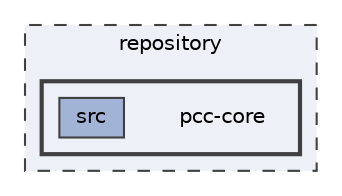 digraph "repository/pcc-core"
{
 // LATEX_PDF_SIZE
  bgcolor="transparent";
  edge [fontname=Helvetica,fontsize=10,labelfontname=Helvetica,labelfontsize=10];
  node [fontname=Helvetica,fontsize=10,shape=box,height=0.2,width=0.4];
  compound=true
  subgraph clusterdir_b67a65b3e0ec834719b9c39fd2c3a507 {
    graph [ bgcolor="#edf0f7", pencolor="grey25", label="repository", fontname=Helvetica,fontsize=10 style="filled,dashed", URL="dir_b67a65b3e0ec834719b9c39fd2c3a507.html",tooltip=""]
  subgraph clusterdir_ac4b4db4c762691bf4cf8a8c695c6fa9 {
    graph [ bgcolor="#edf0f7", pencolor="grey25", label="", fontname=Helvetica,fontsize=10 style="filled,bold", URL="dir_ac4b4db4c762691bf4cf8a8c695c6fa9.html",tooltip=""]
    dir_ac4b4db4c762691bf4cf8a8c695c6fa9 [shape=plaintext, label="pcc-core"];
  dir_ad954a161fe0024345ba248caabb0328 [label="src", fillcolor="#a2b4d6", color="grey25", style="filled", URL="dir_ad954a161fe0024345ba248caabb0328.html",tooltip=""];
  }
  }
}
